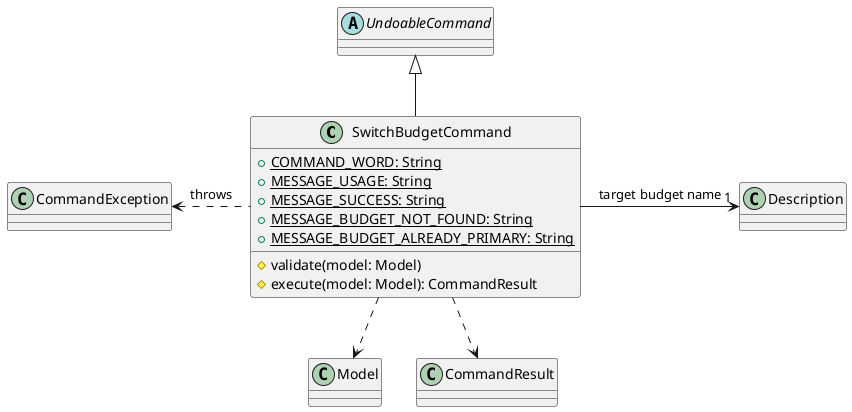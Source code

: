 @startuml

class SwitchBudgetCommand {
+{static} COMMAND_WORD: String
+{static} MESSAGE_USAGE: String
+{static} MESSAGE_SUCCESS: String
+{static} MESSAGE_BUDGET_NOT_FOUND: String
+{static} MESSAGE_BUDGET_ALREADY_PRIMARY: String
#validate(model: Model)
#execute(model: Model): CommandResult
}

abstract class UndoableCommand

SwitchBudgetCommand -up-|> UndoableCommand
SwitchBudgetCommand -right-> "1" Description: target budget name
SwitchBudgetCommand ..> Model
SwitchBudgetCommand ..> CommandResult
SwitchBudgetCommand .left.> CommandException: throws

@enduml